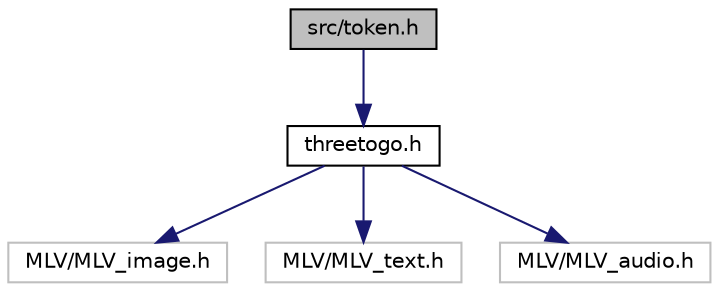 digraph "src/token.h"
{
  edge [fontname="Helvetica",fontsize="10",labelfontname="Helvetica",labelfontsize="10"];
  node [fontname="Helvetica",fontsize="10",shape=record];
  Node0 [label="src/token.h",height=0.2,width=0.4,color="black", fillcolor="grey75", style="filled", fontcolor="black"];
  Node0 -> Node1 [color="midnightblue",fontsize="10",style="solid",fontname="Helvetica"];
  Node1 [label="threetogo.h",height=0.2,width=0.4,color="black", fillcolor="white", style="filled",URL="$threetogo_8h.html",tooltip="Contient les fonctions permettant de faire tourner le jeu. "];
  Node1 -> Node2 [color="midnightblue",fontsize="10",style="solid",fontname="Helvetica"];
  Node2 [label="MLV/MLV_image.h",height=0.2,width=0.4,color="grey75", fillcolor="white", style="filled"];
  Node1 -> Node3 [color="midnightblue",fontsize="10",style="solid",fontname="Helvetica"];
  Node3 [label="MLV/MLV_text.h",height=0.2,width=0.4,color="grey75", fillcolor="white", style="filled"];
  Node1 -> Node4 [color="midnightblue",fontsize="10",style="solid",fontname="Helvetica"];
  Node4 [label="MLV/MLV_audio.h",height=0.2,width=0.4,color="grey75", fillcolor="white", style="filled"];
}
